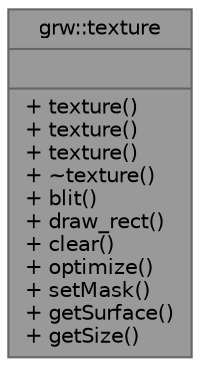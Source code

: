 digraph "grw::texture"
{
 // LATEX_PDF_SIZE
  bgcolor="transparent";
  edge [fontname=Helvetica,fontsize=10,labelfontname=Helvetica,labelfontsize=10];
  node [fontname=Helvetica,fontsize=10,shape=box,height=0.2,width=0.4];
  Node1 [shape=record,label="{grw::texture\n||+ texture()\l+ texture()\l+ texture()\l+ ~texture()\l+ blit()\l+ draw_rect()\l+ clear()\l+ optimize()\l+ setMask()\l+ getSurface()\l+ getSize()\l}",height=0.2,width=0.4,color="gray40", fillcolor="grey60", style="filled", fontcolor="black",tooltip=" "];
}
